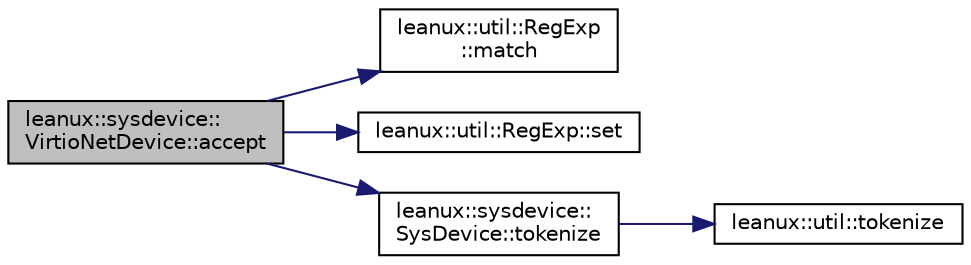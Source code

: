 digraph "leanux::sysdevice::VirtioNetDevice::accept"
{
 // LATEX_PDF_SIZE
  bgcolor="transparent";
  edge [fontname="Helvetica",fontsize="10",labelfontname="Helvetica",labelfontsize="10"];
  node [fontname="Helvetica",fontsize="10",shape=record];
  rankdir="LR";
  Node1 [label="leanux::sysdevice::\lVirtioNetDevice::accept",height=0.2,width=0.4,color="black", fillcolor="grey75", style="filled", fontcolor="black",tooltip="Return true if the SysDevice recognizes itself in the trailing part of path."];
  Node1 -> Node2 [color="midnightblue",fontsize="10",style="solid",fontname="Helvetica"];
  Node2 [label="leanux::util::RegExp\l::match",height=0.2,width=0.4,color="black",URL="$classleanux_1_1util_1_1RegExp.html#a8acc45eb950f504e1b224e10313364de",tooltip=" "];
  Node1 -> Node3 [color="midnightblue",fontsize="10",style="solid",fontname="Helvetica"];
  Node3 [label="leanux::util::RegExp::set",height=0.2,width=0.4,color="black",URL="$classleanux_1_1util_1_1RegExp.html#ad478a08e79f94ea2c48de6298c6e1178",tooltip=" "];
  Node1 -> Node4 [color="midnightblue",fontsize="10",style="solid",fontname="Helvetica"];
  Node4 [label="leanux::sysdevice::\lSysDevice::tokenize",height=0.2,width=0.4,color="black",URL="$classleanux_1_1sysdevice_1_1SysDevice.html#abc35fc5f51e73156ebd1a8b707c960b2",tooltip="Transform a SysDevicePath into a list of tokens in reverse order."];
  Node4 -> Node5 [color="midnightblue",fontsize="10",style="solid",fontname="Helvetica"];
  Node5 [label="leanux::util::tokenize",height=0.2,width=0.4,color="black",URL="$namespaceleanux_1_1util.html#a3b691a56e21c20628e956b8ec995d53f",tooltip=" "];
}
